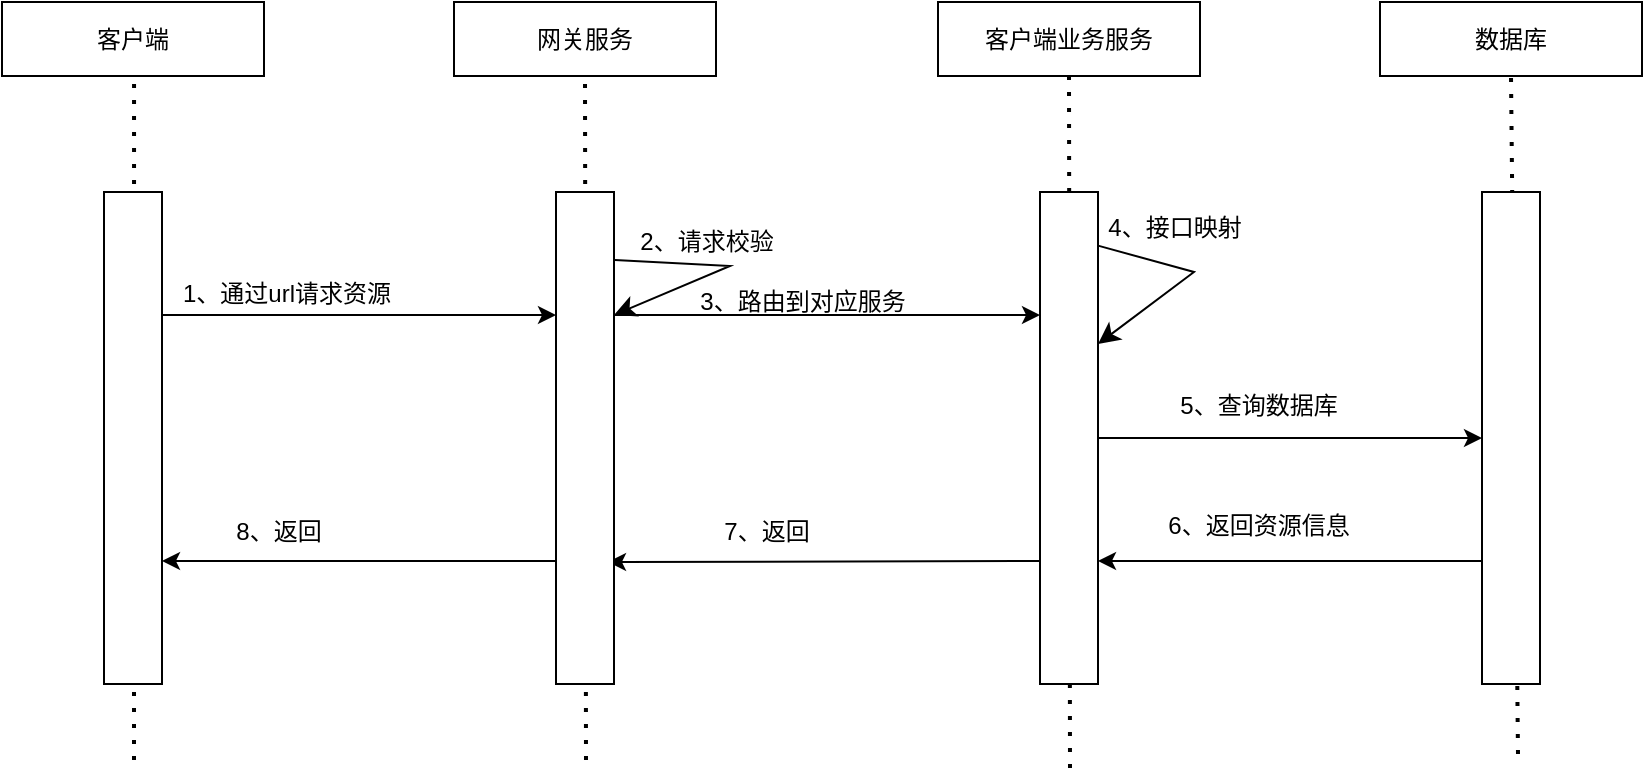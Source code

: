 <mxfile version="21.2.7" type="github">
  <diagram name="第 1 页" id="O9N7D-Ch1aH16yCQyOPa">
    <mxGraphModel dx="1393" dy="987" grid="0" gridSize="10" guides="1" tooltips="1" connect="1" arrows="1" fold="1" page="0" pageScale="1" pageWidth="827" pageHeight="1169" math="0" shadow="0">
      <root>
        <mxCell id="0" />
        <mxCell id="1" parent="0" />
        <mxCell id="txhnUM5XXYa0suzj40MZ-1" value="客户端" style="rounded=0;whiteSpace=wrap;html=1;" vertex="1" parent="1">
          <mxGeometry x="-13" y="-166" width="131" height="37" as="geometry" />
        </mxCell>
        <mxCell id="txhnUM5XXYa0suzj40MZ-2" value="网关服务" style="rounded=0;whiteSpace=wrap;html=1;" vertex="1" parent="1">
          <mxGeometry x="213" y="-166" width="131" height="37" as="geometry" />
        </mxCell>
        <mxCell id="txhnUM5XXYa0suzj40MZ-3" value="客户端业务服务" style="rounded=0;whiteSpace=wrap;html=1;" vertex="1" parent="1">
          <mxGeometry x="455" y="-166" width="131" height="37" as="geometry" />
        </mxCell>
        <mxCell id="txhnUM5XXYa0suzj40MZ-4" value="数据库" style="rounded=0;whiteSpace=wrap;html=1;" vertex="1" parent="1">
          <mxGeometry x="676" y="-166" width="131" height="37" as="geometry" />
        </mxCell>
        <mxCell id="txhnUM5XXYa0suzj40MZ-11" value="" style="endArrow=classic;html=1;rounded=0;exitX=1;exitY=0.25;exitDx=0;exitDy=0;entryX=0;entryY=0.25;entryDx=0;entryDy=0;" edge="1" parent="1" source="txhnUM5XXYa0suzj40MZ-6" target="txhnUM5XXYa0suzj40MZ-9">
          <mxGeometry width="50" height="50" relative="1" as="geometry">
            <mxPoint x="-52" y="82" as="sourcePoint" />
            <mxPoint x="-2" y="32" as="targetPoint" />
          </mxGeometry>
        </mxCell>
        <mxCell id="txhnUM5XXYa0suzj40MZ-12" value="" style="endArrow=classic;html=1;rounded=0;exitX=0;exitY=0.75;exitDx=0;exitDy=0;entryX=1;entryY=0.75;entryDx=0;entryDy=0;" edge="1" parent="1" source="txhnUM5XXYa0suzj40MZ-9" target="txhnUM5XXYa0suzj40MZ-6">
          <mxGeometry width="50" height="50" relative="1" as="geometry">
            <mxPoint x="-27" y="137" as="sourcePoint" />
            <mxPoint x="23" y="87" as="targetPoint" />
          </mxGeometry>
        </mxCell>
        <mxCell id="txhnUM5XXYa0suzj40MZ-13" value="" style="endArrow=classic;html=1;rounded=0;exitX=1;exitY=0.25;exitDx=0;exitDy=0;entryX=0;entryY=0.25;entryDx=0;entryDy=0;" edge="1" parent="1" source="txhnUM5XXYa0suzj40MZ-9" target="txhnUM5XXYa0suzj40MZ-8">
          <mxGeometry width="50" height="50" relative="1" as="geometry">
            <mxPoint x="-39" y="135" as="sourcePoint" />
            <mxPoint x="11" y="85" as="targetPoint" />
          </mxGeometry>
        </mxCell>
        <mxCell id="txhnUM5XXYa0suzj40MZ-14" value="" style="endArrow=classic;html=1;rounded=0;exitX=0;exitY=0.75;exitDx=0;exitDy=0;" edge="1" parent="1" source="txhnUM5XXYa0suzj40MZ-8">
          <mxGeometry width="50" height="50" relative="1" as="geometry">
            <mxPoint x="-60" y="153" as="sourcePoint" />
            <mxPoint x="290" y="114" as="targetPoint" />
          </mxGeometry>
        </mxCell>
        <mxCell id="txhnUM5XXYa0suzj40MZ-15" value="" style="endArrow=classic;html=1;rounded=0;exitX=1;exitY=0.5;exitDx=0;exitDy=0;entryX=0;entryY=0.5;entryDx=0;entryDy=0;" edge="1" parent="1" source="txhnUM5XXYa0suzj40MZ-8" target="txhnUM5XXYa0suzj40MZ-7">
          <mxGeometry width="50" height="50" relative="1" as="geometry">
            <mxPoint x="617" y="110" as="sourcePoint" />
            <mxPoint x="667" y="60" as="targetPoint" />
          </mxGeometry>
        </mxCell>
        <mxCell id="txhnUM5XXYa0suzj40MZ-19" value="" style="endArrow=none;dashed=1;html=1;dashPattern=1 3;strokeWidth=2;rounded=0;entryX=0.504;entryY=1;entryDx=0;entryDy=0;entryPerimeter=0;" edge="1" parent="1" target="txhnUM5XXYa0suzj40MZ-1">
          <mxGeometry width="50" height="50" relative="1" as="geometry">
            <mxPoint x="53" y="213" as="sourcePoint" />
            <mxPoint x="10" y="-50" as="targetPoint" />
          </mxGeometry>
        </mxCell>
        <mxCell id="txhnUM5XXYa0suzj40MZ-18" value="" style="endArrow=none;dashed=1;html=1;dashPattern=1 3;strokeWidth=2;rounded=0;entryX=0.5;entryY=1;entryDx=0;entryDy=0;" edge="1" parent="1" target="txhnUM5XXYa0suzj40MZ-2">
          <mxGeometry width="50" height="50" relative="1" as="geometry">
            <mxPoint x="279" y="213" as="sourcePoint" />
            <mxPoint x="302" y="231" as="targetPoint" />
          </mxGeometry>
        </mxCell>
        <mxCell id="txhnUM5XXYa0suzj40MZ-20" value="" style="endArrow=none;dashed=1;html=1;dashPattern=1 3;strokeWidth=2;rounded=0;entryX=0.5;entryY=1;entryDx=0;entryDy=0;" edge="1" parent="1" target="txhnUM5XXYa0suzj40MZ-3">
          <mxGeometry width="50" height="50" relative="1" as="geometry">
            <mxPoint x="521" y="217" as="sourcePoint" />
            <mxPoint x="517" y="-108" as="targetPoint" />
          </mxGeometry>
        </mxCell>
        <mxCell id="txhnUM5XXYa0suzj40MZ-21" value="" style="endArrow=none;dashed=1;html=1;dashPattern=1 3;strokeWidth=2;rounded=0;entryX=0.5;entryY=1;entryDx=0;entryDy=0;" edge="1" parent="1" target="txhnUM5XXYa0suzj40MZ-4">
          <mxGeometry width="50" height="50" relative="1" as="geometry">
            <mxPoint x="745" y="210" as="sourcePoint" />
            <mxPoint x="650" y="-76" as="targetPoint" />
          </mxGeometry>
        </mxCell>
        <mxCell id="txhnUM5XXYa0suzj40MZ-6" value="" style="rounded=0;whiteSpace=wrap;html=1;" vertex="1" parent="1">
          <mxGeometry x="38" y="-71" width="29" height="246" as="geometry" />
        </mxCell>
        <mxCell id="txhnUM5XXYa0suzj40MZ-9" value="" style="rounded=0;whiteSpace=wrap;html=1;" vertex="1" parent="1">
          <mxGeometry x="264" y="-71" width="29" height="246" as="geometry" />
        </mxCell>
        <mxCell id="txhnUM5XXYa0suzj40MZ-8" value="" style="rounded=0;whiteSpace=wrap;html=1;" vertex="1" parent="1">
          <mxGeometry x="506" y="-71" width="29" height="246" as="geometry" />
        </mxCell>
        <mxCell id="txhnUM5XXYa0suzj40MZ-7" value="" style="rounded=0;whiteSpace=wrap;html=1;" vertex="1" parent="1">
          <mxGeometry x="727" y="-71" width="29" height="246" as="geometry" />
        </mxCell>
        <mxCell id="txhnUM5XXYa0suzj40MZ-30" value="" style="edgeStyle=elbowEdgeStyle;elbow=horizontal;endArrow=classic;html=1;curved=0;rounded=0;endSize=8;startSize=8;exitX=1.014;exitY=0.138;exitDx=0;exitDy=0;exitPerimeter=0;entryX=1;entryY=0.25;entryDx=0;entryDy=0;" edge="1" parent="1" source="txhnUM5XXYa0suzj40MZ-9" target="txhnUM5XXYa0suzj40MZ-9">
          <mxGeometry width="50" height="50" relative="1" as="geometry">
            <mxPoint x="325" y="-35" as="sourcePoint" />
            <mxPoint x="373" y="21" as="targetPoint" />
            <Array as="points">
              <mxPoint x="351" y="-34" />
            </Array>
          </mxGeometry>
        </mxCell>
        <mxCell id="txhnUM5XXYa0suzj40MZ-31" value="1、通过url请求资源" style="text;html=1;align=center;verticalAlign=middle;resizable=0;points=[];autosize=1;strokeColor=none;fillColor=none;" vertex="1" parent="1">
          <mxGeometry x="68" y="-33" width="122" height="26" as="geometry" />
        </mxCell>
        <mxCell id="txhnUM5XXYa0suzj40MZ-32" value="2、请求校验" style="text;html=1;align=center;verticalAlign=middle;resizable=0;points=[];autosize=1;strokeColor=none;fillColor=none;" vertex="1" parent="1">
          <mxGeometry x="296" y="-59" width="85" height="26" as="geometry" />
        </mxCell>
        <mxCell id="txhnUM5XXYa0suzj40MZ-33" value="3、路由到对应服务" style="text;html=1;align=center;verticalAlign=middle;resizable=0;points=[];autosize=1;strokeColor=none;fillColor=none;" vertex="1" parent="1">
          <mxGeometry x="326" y="-29" width="121" height="26" as="geometry" />
        </mxCell>
        <mxCell id="txhnUM5XXYa0suzj40MZ-34" value="" style="edgeStyle=elbowEdgeStyle;elbow=horizontal;endArrow=classic;html=1;curved=0;rounded=0;endSize=8;startSize=8;exitX=1;exitY=0.109;exitDx=0;exitDy=0;exitPerimeter=0;entryX=1;entryY=0.309;entryDx=0;entryDy=0;entryPerimeter=0;" edge="1" parent="1" source="txhnUM5XXYa0suzj40MZ-8" target="txhnUM5XXYa0suzj40MZ-8">
          <mxGeometry width="50" height="50" relative="1" as="geometry">
            <mxPoint x="588" y="-22" as="sourcePoint" />
            <mxPoint x="572" y="19" as="targetPoint" />
            <Array as="points">
              <mxPoint x="583" y="-31" />
            </Array>
          </mxGeometry>
        </mxCell>
        <mxCell id="txhnUM5XXYa0suzj40MZ-35" value="4、接口映射" style="text;html=1;align=center;verticalAlign=middle;resizable=0;points=[];autosize=1;strokeColor=none;fillColor=none;" vertex="1" parent="1">
          <mxGeometry x="530" y="-66" width="85" height="26" as="geometry" />
        </mxCell>
        <mxCell id="txhnUM5XXYa0suzj40MZ-36" value="5、查询数据库" style="text;html=1;align=center;verticalAlign=middle;resizable=0;points=[];autosize=1;strokeColor=none;fillColor=none;" vertex="1" parent="1">
          <mxGeometry x="566" y="23" width="97" height="26" as="geometry" />
        </mxCell>
        <mxCell id="txhnUM5XXYa0suzj40MZ-37" value="" style="endArrow=classic;html=1;rounded=0;exitX=0;exitY=0.75;exitDx=0;exitDy=0;entryX=1;entryY=0.75;entryDx=0;entryDy=0;" edge="1" parent="1" source="txhnUM5XXYa0suzj40MZ-7" target="txhnUM5XXYa0suzj40MZ-8">
          <mxGeometry width="50" height="50" relative="1" as="geometry">
            <mxPoint x="532" y="285" as="sourcePoint" />
            <mxPoint x="582" y="235" as="targetPoint" />
          </mxGeometry>
        </mxCell>
        <mxCell id="txhnUM5XXYa0suzj40MZ-38" value="6、返回资源信息" style="text;html=1;align=center;verticalAlign=middle;resizable=0;points=[];autosize=1;strokeColor=none;fillColor=none;" vertex="1" parent="1">
          <mxGeometry x="560" y="83" width="109" height="26" as="geometry" />
        </mxCell>
        <mxCell id="txhnUM5XXYa0suzj40MZ-39" value="7、返回" style="text;html=1;align=center;verticalAlign=middle;resizable=0;points=[];autosize=1;strokeColor=none;fillColor=none;" vertex="1" parent="1">
          <mxGeometry x="338" y="86" width="61" height="26" as="geometry" />
        </mxCell>
        <mxCell id="txhnUM5XXYa0suzj40MZ-40" value="8、返回" style="text;html=1;align=center;verticalAlign=middle;resizable=0;points=[];autosize=1;strokeColor=none;fillColor=none;" vertex="1" parent="1">
          <mxGeometry x="94" y="86" width="61" height="26" as="geometry" />
        </mxCell>
      </root>
    </mxGraphModel>
  </diagram>
</mxfile>
